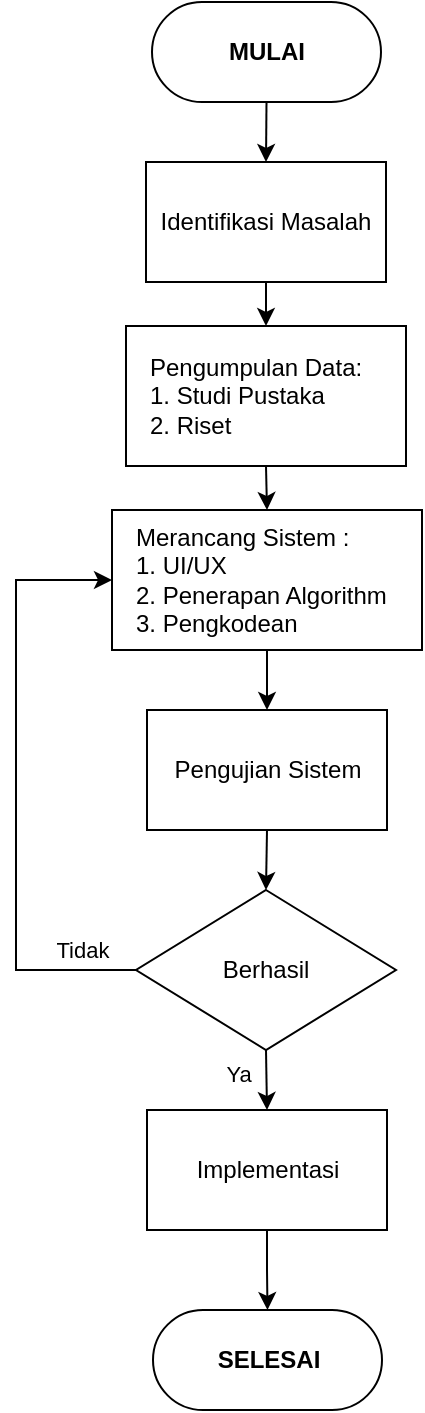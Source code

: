 <mxfile version="25.0.3">
  <diagram name="Page-1" id="Hb1b_EHNZudpU9EXr7wq">
    <mxGraphModel dx="989" dy="542" grid="1" gridSize="10" guides="1" tooltips="1" connect="1" arrows="1" fold="1" page="1" pageScale="1" pageWidth="850" pageHeight="1100" math="0" shadow="0">
      <root>
        <mxCell id="0" />
        <mxCell id="1" parent="0" />
        <mxCell id="HIvUVLQpr85xc8KO1n1c-16" style="edgeStyle=orthogonalEdgeStyle;rounded=0;orthogonalLoop=1;jettySize=auto;html=1;exitX=0.5;exitY=1;exitDx=0;exitDy=0;entryX=0.5;entryY=0;entryDx=0;entryDy=0;" edge="1" parent="1" source="HIvUVLQpr85xc8KO1n1c-3" target="HIvUVLQpr85xc8KO1n1c-4">
          <mxGeometry relative="1" as="geometry" />
        </mxCell>
        <mxCell id="HIvUVLQpr85xc8KO1n1c-3" value="Identifikasi Masalah" style="rounded=0;whiteSpace=wrap;html=1;" vertex="1" parent="1">
          <mxGeometry x="365" y="190" width="120" height="60" as="geometry" />
        </mxCell>
        <mxCell id="HIvUVLQpr85xc8KO1n1c-15" style="edgeStyle=orthogonalEdgeStyle;rounded=0;orthogonalLoop=1;jettySize=auto;html=1;exitX=0.5;exitY=1;exitDx=0;exitDy=0;entryX=0.5;entryY=0;entryDx=0;entryDy=0;" edge="1" parent="1" source="HIvUVLQpr85xc8KO1n1c-4" target="HIvUVLQpr85xc8KO1n1c-5">
          <mxGeometry relative="1" as="geometry" />
        </mxCell>
        <mxCell id="HIvUVLQpr85xc8KO1n1c-4" value="&lt;div style=&quot;text-align: justify;&quot;&gt;&lt;span style=&quot;background-color: initial;&quot;&gt;Pengumpulan Data:&lt;/span&gt;&lt;/div&gt;&lt;div style=&quot;text-align: justify;&quot;&gt;1. Studi Pustaka&lt;/div&gt;&lt;div style=&quot;text-align: justify;&quot;&gt;2. Riset&lt;/div&gt;" style="rounded=0;whiteSpace=wrap;html=1;align=left;spacingLeft=10;" vertex="1" parent="1">
          <mxGeometry x="355" y="272" width="140" height="70" as="geometry" />
        </mxCell>
        <mxCell id="HIvUVLQpr85xc8KO1n1c-14" style="edgeStyle=orthogonalEdgeStyle;rounded=0;orthogonalLoop=1;jettySize=auto;html=1;exitX=0.5;exitY=1;exitDx=0;exitDy=0;entryX=0.5;entryY=0;entryDx=0;entryDy=0;" edge="1" parent="1" source="HIvUVLQpr85xc8KO1n1c-5" target="HIvUVLQpr85xc8KO1n1c-6">
          <mxGeometry relative="1" as="geometry" />
        </mxCell>
        <mxCell id="HIvUVLQpr85xc8KO1n1c-5" value="&lt;div style=&quot;text-align: justify;&quot;&gt;Merancang Sistem :&lt;/div&gt;&lt;div style=&quot;text-align: justify;&quot;&gt;1. UI/UX&lt;/div&gt;&lt;div style=&quot;text-align: justify;&quot;&gt;2. Penerapan Algorithm&lt;/div&gt;&lt;div style=&quot;text-align: justify;&quot;&gt;3. Pengkodean&lt;/div&gt;" style="rounded=0;whiteSpace=wrap;html=1;align=left;spacingLeft=10;" vertex="1" parent="1">
          <mxGeometry x="348" y="364" width="155" height="70" as="geometry" />
        </mxCell>
        <mxCell id="HIvUVLQpr85xc8KO1n1c-13" style="edgeStyle=orthogonalEdgeStyle;rounded=0;orthogonalLoop=1;jettySize=auto;html=1;exitX=0.5;exitY=1;exitDx=0;exitDy=0;entryX=0.5;entryY=0;entryDx=0;entryDy=0;" edge="1" parent="1" source="HIvUVLQpr85xc8KO1n1c-6" target="HIvUVLQpr85xc8KO1n1c-7">
          <mxGeometry relative="1" as="geometry" />
        </mxCell>
        <mxCell id="HIvUVLQpr85xc8KO1n1c-6" value="Pengujian Sistem" style="rounded=0;whiteSpace=wrap;html=1;" vertex="1" parent="1">
          <mxGeometry x="365.5" y="464" width="120" height="60" as="geometry" />
        </mxCell>
        <mxCell id="HIvUVLQpr85xc8KO1n1c-12" style="edgeStyle=orthogonalEdgeStyle;rounded=0;orthogonalLoop=1;jettySize=auto;html=1;entryX=0.5;entryY=0;entryDx=0;entryDy=0;exitX=0.5;exitY=1;exitDx=0;exitDy=0;" edge="1" parent="1" source="HIvUVLQpr85xc8KO1n1c-7" target="HIvUVLQpr85xc8KO1n1c-8">
          <mxGeometry relative="1" as="geometry">
            <mxPoint x="425" y="682" as="sourcePoint" />
          </mxGeometry>
        </mxCell>
        <mxCell id="HIvUVLQpr85xc8KO1n1c-19" value="Ya" style="edgeLabel;html=1;align=center;verticalAlign=middle;resizable=0;points=[];" vertex="1" connectable="0" parent="HIvUVLQpr85xc8KO1n1c-12">
          <mxGeometry x="-0.196" relative="1" as="geometry">
            <mxPoint x="-15" as="offset" />
          </mxGeometry>
        </mxCell>
        <mxCell id="HIvUVLQpr85xc8KO1n1c-18" style="edgeStyle=orthogonalEdgeStyle;rounded=0;orthogonalLoop=1;jettySize=auto;html=1;exitX=0;exitY=0.5;exitDx=0;exitDy=0;" edge="1" parent="1" source="HIvUVLQpr85xc8KO1n1c-7">
          <mxGeometry relative="1" as="geometry">
            <mxPoint x="348" y="399" as="targetPoint" />
            <Array as="points">
              <mxPoint x="300" y="594" />
              <mxPoint x="300" y="399" />
            </Array>
          </mxGeometry>
        </mxCell>
        <mxCell id="HIvUVLQpr85xc8KO1n1c-20" value="Tidak" style="edgeLabel;html=1;align=center;verticalAlign=middle;resizable=0;points=[];" vertex="1" connectable="0" parent="HIvUVLQpr85xc8KO1n1c-18">
          <mxGeometry x="-0.732" y="-1" relative="1" as="geometry">
            <mxPoint x="13" y="-9" as="offset" />
          </mxGeometry>
        </mxCell>
        <mxCell id="HIvUVLQpr85xc8KO1n1c-7" value="Berhasil" style="rhombus;whiteSpace=wrap;html=1;" vertex="1" parent="1">
          <mxGeometry x="360" y="554" width="130" height="80" as="geometry" />
        </mxCell>
        <mxCell id="HIvUVLQpr85xc8KO1n1c-8" value="Implementasi" style="rounded=0;whiteSpace=wrap;html=1;" vertex="1" parent="1">
          <mxGeometry x="365.5" y="664" width="120" height="60" as="geometry" />
        </mxCell>
        <mxCell id="HIvUVLQpr85xc8KO1n1c-17" style="edgeStyle=orthogonalEdgeStyle;rounded=0;orthogonalLoop=1;jettySize=auto;html=1;exitX=0.5;exitY=0.5;exitDx=0;exitDy=25;exitPerimeter=0;entryX=0.5;entryY=0;entryDx=0;entryDy=0;" edge="1" parent="1" source="HIvUVLQpr85xc8KO1n1c-9" target="HIvUVLQpr85xc8KO1n1c-3">
          <mxGeometry relative="1" as="geometry" />
        </mxCell>
        <mxCell id="HIvUVLQpr85xc8KO1n1c-9" value="&lt;b&gt;MULAI&lt;/b&gt;" style="html=1;dashed=0;whiteSpace=wrap;shape=mxgraph.dfd.start" vertex="1" parent="1">
          <mxGeometry x="368" y="110" width="114.5" height="50" as="geometry" />
        </mxCell>
        <mxCell id="HIvUVLQpr85xc8KO1n1c-10" value="&lt;b&gt;SELESAI&lt;/b&gt;" style="html=1;dashed=0;whiteSpace=wrap;shape=mxgraph.dfd.start" vertex="1" parent="1">
          <mxGeometry x="368.5" y="764" width="114.5" height="50" as="geometry" />
        </mxCell>
        <mxCell id="HIvUVLQpr85xc8KO1n1c-11" style="edgeStyle=orthogonalEdgeStyle;rounded=0;orthogonalLoop=1;jettySize=auto;html=1;exitX=0.5;exitY=1;exitDx=0;exitDy=0;entryX=0.5;entryY=0.5;entryDx=0;entryDy=-25;entryPerimeter=0;" edge="1" parent="1" source="HIvUVLQpr85xc8KO1n1c-8" target="HIvUVLQpr85xc8KO1n1c-10">
          <mxGeometry relative="1" as="geometry" />
        </mxCell>
      </root>
    </mxGraphModel>
  </diagram>
</mxfile>
